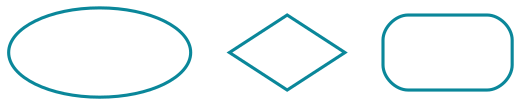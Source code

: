 digraph {
	graph [penwidth="1.5"]
	a [label=<<FONT POINT-SIZE="12" FACE="Helvetica">      </FONT><BR/><FONT POINT-SIZE="10">               </FONT>>, color="#0a879a", penwidth="1.5"]
	b [label=<<FONT POINT-SIZE="12" FACE="Helvetica">    </FONT>>, shape="diamond", color="#0a879a", penwidth="1.5"]
	c [label="               ", fontsize="10", shape="rectangle", style="rounded", color="#0a879a", penwidth="1.5"]
}
